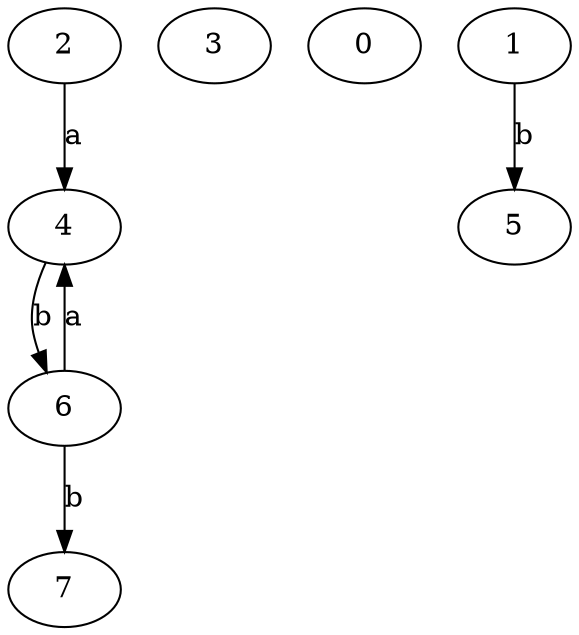 strict digraph  {
2;
3;
0;
1;
4;
5;
6;
7;
2 -> 4  [label=a];
1 -> 5  [label=b];
4 -> 6  [label=b];
6 -> 4  [label=a];
6 -> 7  [label=b];
}
